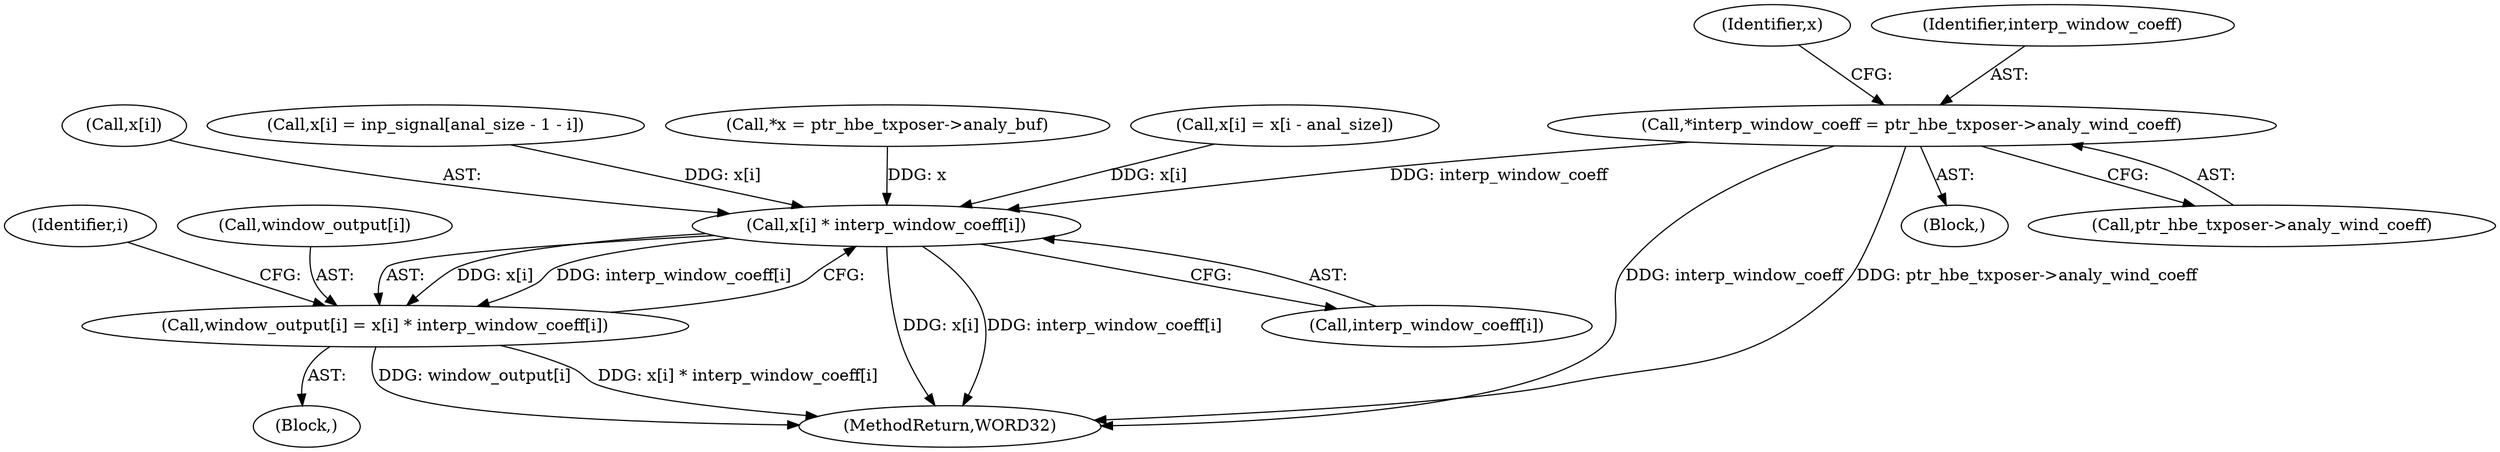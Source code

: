 digraph "0_Android_04e8cd58f075bec5892e369c8deebca9c67e855c_2@pointer" {
"1000151" [label="(Call,*interp_window_coeff = ptr_hbe_txposer->analy_wind_coeff)"];
"1000268" [label="(Call,x[i] * interp_window_coeff[i])"];
"1000264" [label="(Call,window_output[i] = x[i] * interp_window_coeff[i])"];
"1000262" [label="(Identifier,i)"];
"1000268" [label="(Call,x[i] * interp_window_coeff[i])"];
"1000151" [label="(Call,*interp_window_coeff = ptr_hbe_txposer->analy_wind_coeff)"];
"1000269" [label="(Call,x[i])"];
"1000581" [label="(MethodReturn,WORD32)"];
"1000131" [label="(Block,)"];
"1000243" [label="(Call,x[i] = inp_signal[anal_size - 1 - i])"];
"1000272" [label="(Call,interp_window_coeff[i])"];
"1000158" [label="(Identifier,x)"];
"1000153" [label="(Call,ptr_hbe_txposer->analy_wind_coeff)"];
"1000263" [label="(Block,)"];
"1000152" [label="(Identifier,interp_window_coeff)"];
"1000264" [label="(Call,window_output[i] = x[i] * interp_window_coeff[i])"];
"1000157" [label="(Call,*x = ptr_hbe_txposer->analy_buf)"];
"1000222" [label="(Call,x[i] = x[i - anal_size])"];
"1000265" [label="(Call,window_output[i])"];
"1000151" -> "1000131"  [label="AST: "];
"1000151" -> "1000153"  [label="CFG: "];
"1000152" -> "1000151"  [label="AST: "];
"1000153" -> "1000151"  [label="AST: "];
"1000158" -> "1000151"  [label="CFG: "];
"1000151" -> "1000581"  [label="DDG: interp_window_coeff"];
"1000151" -> "1000581"  [label="DDG: ptr_hbe_txposer->analy_wind_coeff"];
"1000151" -> "1000268"  [label="DDG: interp_window_coeff"];
"1000268" -> "1000264"  [label="AST: "];
"1000268" -> "1000272"  [label="CFG: "];
"1000269" -> "1000268"  [label="AST: "];
"1000272" -> "1000268"  [label="AST: "];
"1000264" -> "1000268"  [label="CFG: "];
"1000268" -> "1000581"  [label="DDG: x[i]"];
"1000268" -> "1000581"  [label="DDG: interp_window_coeff[i]"];
"1000268" -> "1000264"  [label="DDG: x[i]"];
"1000268" -> "1000264"  [label="DDG: interp_window_coeff[i]"];
"1000222" -> "1000268"  [label="DDG: x[i]"];
"1000157" -> "1000268"  [label="DDG: x"];
"1000243" -> "1000268"  [label="DDG: x[i]"];
"1000264" -> "1000263"  [label="AST: "];
"1000265" -> "1000264"  [label="AST: "];
"1000262" -> "1000264"  [label="CFG: "];
"1000264" -> "1000581"  [label="DDG: window_output[i]"];
"1000264" -> "1000581"  [label="DDG: x[i] * interp_window_coeff[i]"];
}
